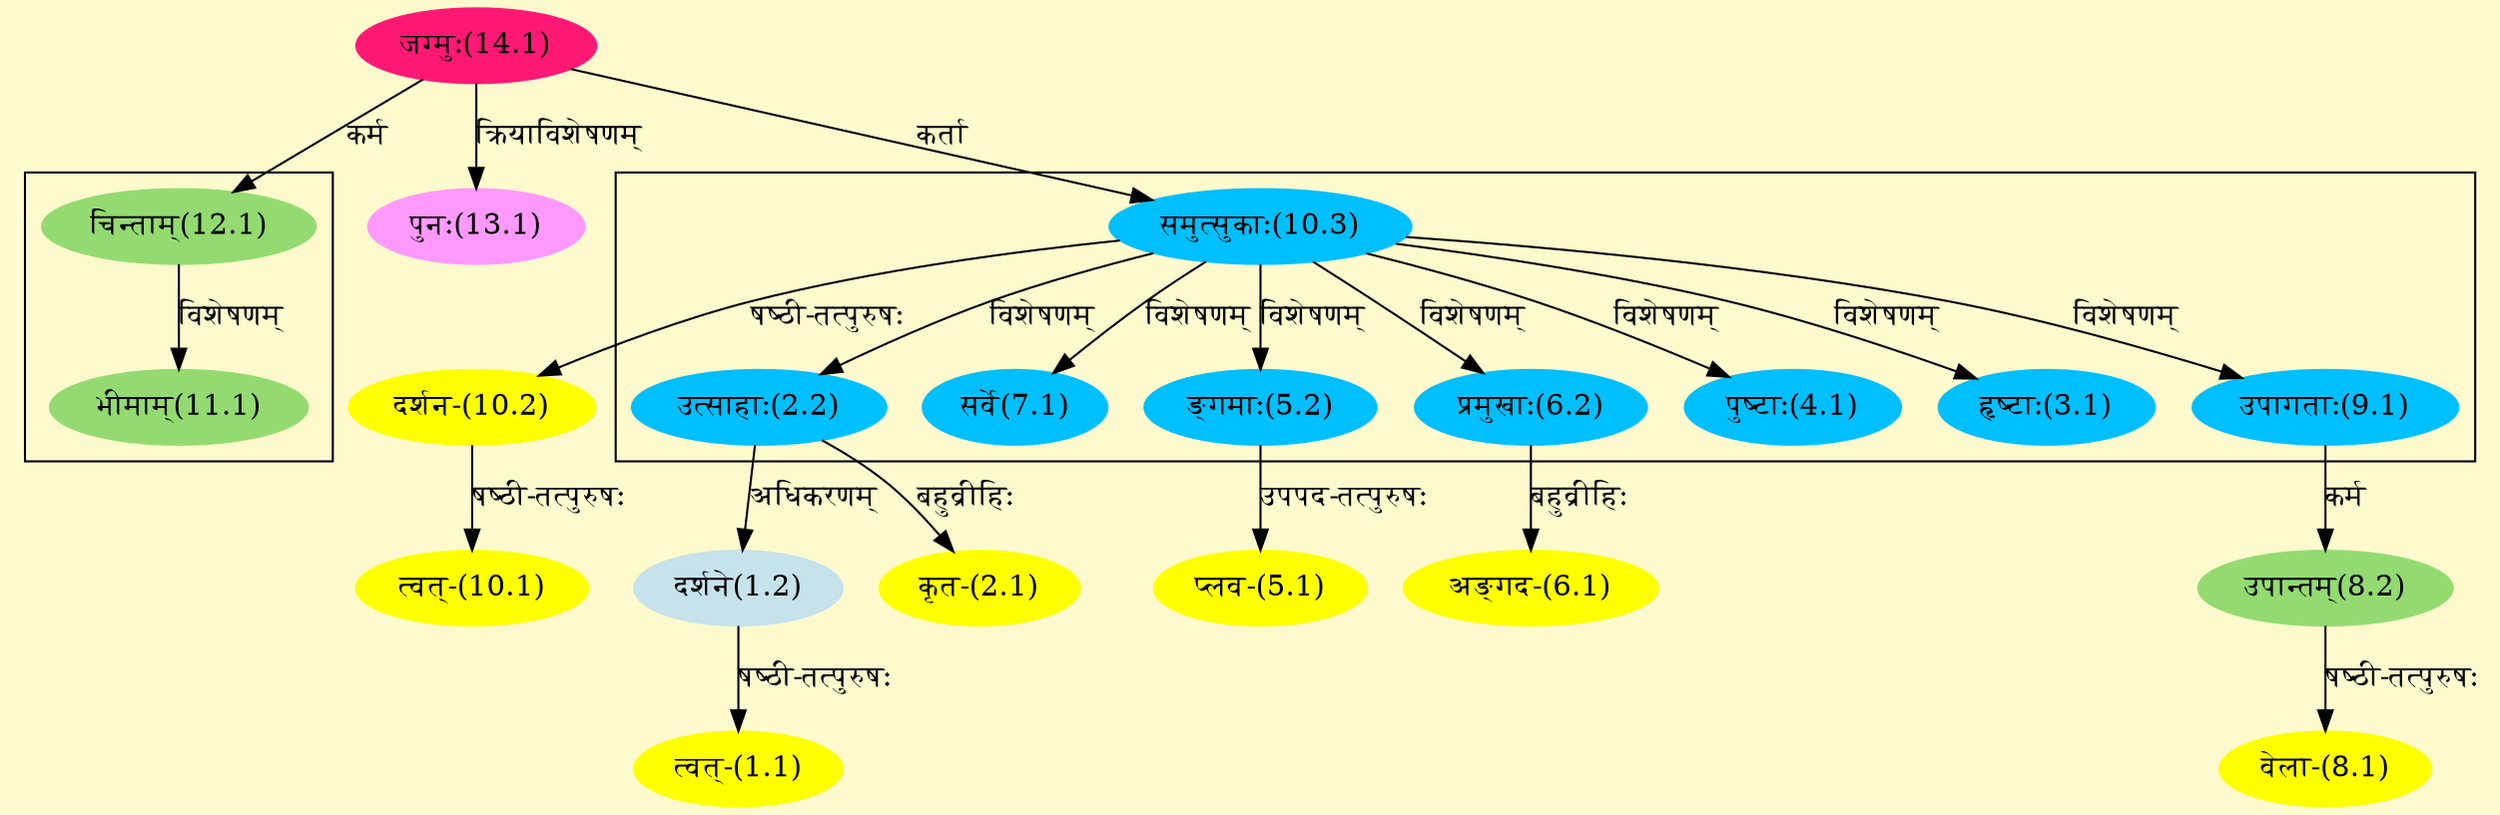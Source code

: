 digraph G{
rankdir=BT;
 compound=true;
 bgcolor="lemonchiffon1";

subgraph cluster_1{
Node2_2 [style=filled, color="#00BFFF" label = "उत्साहाः(2.2)"]
Node10_3 [style=filled, color="#00BFFF" label = "समुत्सुकाः(10.3)"]
Node3_1 [style=filled, color="#00BFFF" label = "हृष्टाः(3.1)"]
Node4_1 [style=filled, color="#00BFFF" label = "पुष्टाः(4.1)"]
Node5_2 [style=filled, color="#00BFFF" label = "ङ्गमाः(5.2)"]
Node6_2 [style=filled, color="#00BFFF" label = "प्रमुखाः(6.2)"]
Node7_1 [style=filled, color="#00BFFF" label = "सर्वे(7.1)"]
Node9_1 [style=filled, color="#00BFFF" label = "उपागताः(9.1)"]

}

subgraph cluster_2{
Node11_1 [style=filled, color="#93DB70" label = "भीमाम्(11.1)"]
Node12_1 [style=filled, color="#93DB70" label = "चिन्ताम्(12.1)"]

}
Node1_1 [style=filled, color="#FFFF00" label = "त्वत्-(1.1)"]
Node1_2 [style=filled, color="#C6E2EB" label = "दर्शने(1.2)"]
Node2_2 [style=filled, color="#00BFFF" label = "उत्साहाः(2.2)"]
Node2_1 [style=filled, color="#FFFF00" label = "कृत-(2.1)"]
Node5_1 [style=filled, color="#FFFF00" label = "प्लव-(5.1)"]
Node5_2 [style=filled, color="#00BFFF" label = "ङ्गमाः(5.2)"]
Node6_1 [style=filled, color="#FFFF00" label = "अङ्गद-(6.1)"]
Node6_2 [style=filled, color="#00BFFF" label = "प्रमुखाः(6.2)"]
Node8_1 [style=filled, color="#FFFF00" label = "वेला-(8.1)"]
Node8_2 [style=filled, color="#93DB70" label = "उपान्तम्(8.2)"]
Node9_1 [style=filled, color="#00BFFF" label = "उपागताः(9.1)"]
Node10_1 [style=filled, color="#FFFF00" label = "त्वत्-(10.1)"]
Node10_2 [style=filled, color="#FFFF00" label = "दर्शन-(10.2)"]
Node10_3 [style=filled, color="#00BFFF" label = "समुत्सुकाः(10.3)"]
Node14_1 [style=filled, color="#FF1975" label = "जग्मुः(14.1)"]
Node12_1 [style=filled, color="#93DB70" label = "चिन्ताम्(12.1)"]
Node13_1 [style=filled, color="#FF99FF" label = "पुनः(13.1)"]
/* Start of Relations section */

Node1_1 -> Node1_2 [  label="षष्ठी-तत्पुरुषः"  dir="back" ]
Node1_2 -> Node2_2 [  label="अधिकरणम्"  dir="back" ]
Node2_1 -> Node2_2 [  label="बहुव्रीहिः"  dir="back" ]
Node2_2 -> Node10_3 [  label="विशेषणम्"  dir="back" ]
Node3_1 -> Node10_3 [  label="विशेषणम्"  dir="back" ]
Node4_1 -> Node10_3 [  label="विशेषणम्"  dir="back" ]
Node5_1 -> Node5_2 [  label="उपपद-तत्पुरुषः"  dir="back" ]
Node5_2 -> Node10_3 [  label="विशेषणम्"  dir="back" ]
Node6_1 -> Node6_2 [  label="बहुव्रीहिः"  dir="back" ]
Node6_2 -> Node10_3 [  label="विशेषणम्"  dir="back" ]
Node7_1 -> Node10_3 [  label="विशेषणम्"  dir="back" ]
Node8_1 -> Node8_2 [  label="षष्ठी-तत्पुरुषः"  dir="back" ]
Node8_2 -> Node9_1 [  label="कर्म"  dir="back" ]
Node9_1 -> Node10_3 [  label="विशेषणम्"  dir="back" ]
Node10_1 -> Node10_2 [  label="षष्ठी-तत्पुरुषः"  dir="back" ]
Node10_2 -> Node10_3 [  label="षष्ठी-तत्पुरुषः"  dir="back" ]
Node10_3 -> Node14_1 [  label="कर्ता"  dir="back" ]
Node11_1 -> Node12_1 [  label="विशेषणम्"  dir="back" ]
Node12_1 -> Node14_1 [  label="कर्म"  dir="back" ]
Node13_1 -> Node14_1 [  label="क्रियाविशेषणम्"  dir="back" ]
}
